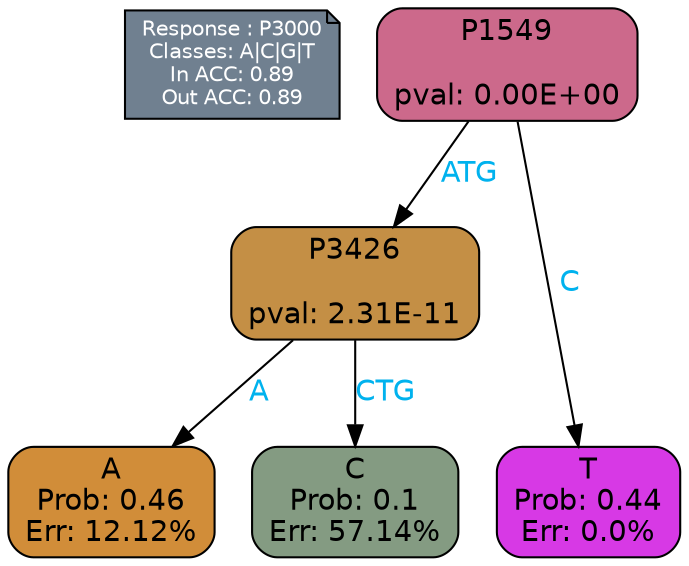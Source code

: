 digraph Tree {
node [shape=box, style="filled, rounded", color="black", fontname=helvetica] ;
graph [ranksep=equally, splines=polylines, bgcolor=transparent, dpi=600] ;
edge [fontname=helvetica] ;
LEGEND [label="Response : P3000
Classes: A|C|G|T
In ACC: 0.89
Out ACC: 0.89
",shape=note,align=left,style=filled,fillcolor="slategray",fontcolor="white",fontsize=10];1 [label="P1549

pval: 0.00E+00", fillcolor="#cc698b"] ;
2 [label="P3426

pval: 2.31E-11", fillcolor="#c48f45"] ;
3 [label="A
Prob: 0.46
Err: 12.12%", fillcolor="#d18d39"] ;
4 [label="C
Prob: 0.1
Err: 57.14%", fillcolor="#849b82"] ;
5 [label="T
Prob: 0.44
Err: 0.0%", fillcolor="#d739e5"] ;
1 -> 2 [label="ATG",fontcolor=deepskyblue2] ;
1 -> 5 [label="C",fontcolor=deepskyblue2] ;
2 -> 3 [label="A",fontcolor=deepskyblue2] ;
2 -> 4 [label="CTG",fontcolor=deepskyblue2] ;
{rank = same; 3;4;5;}{rank = same; LEGEND;1;}}